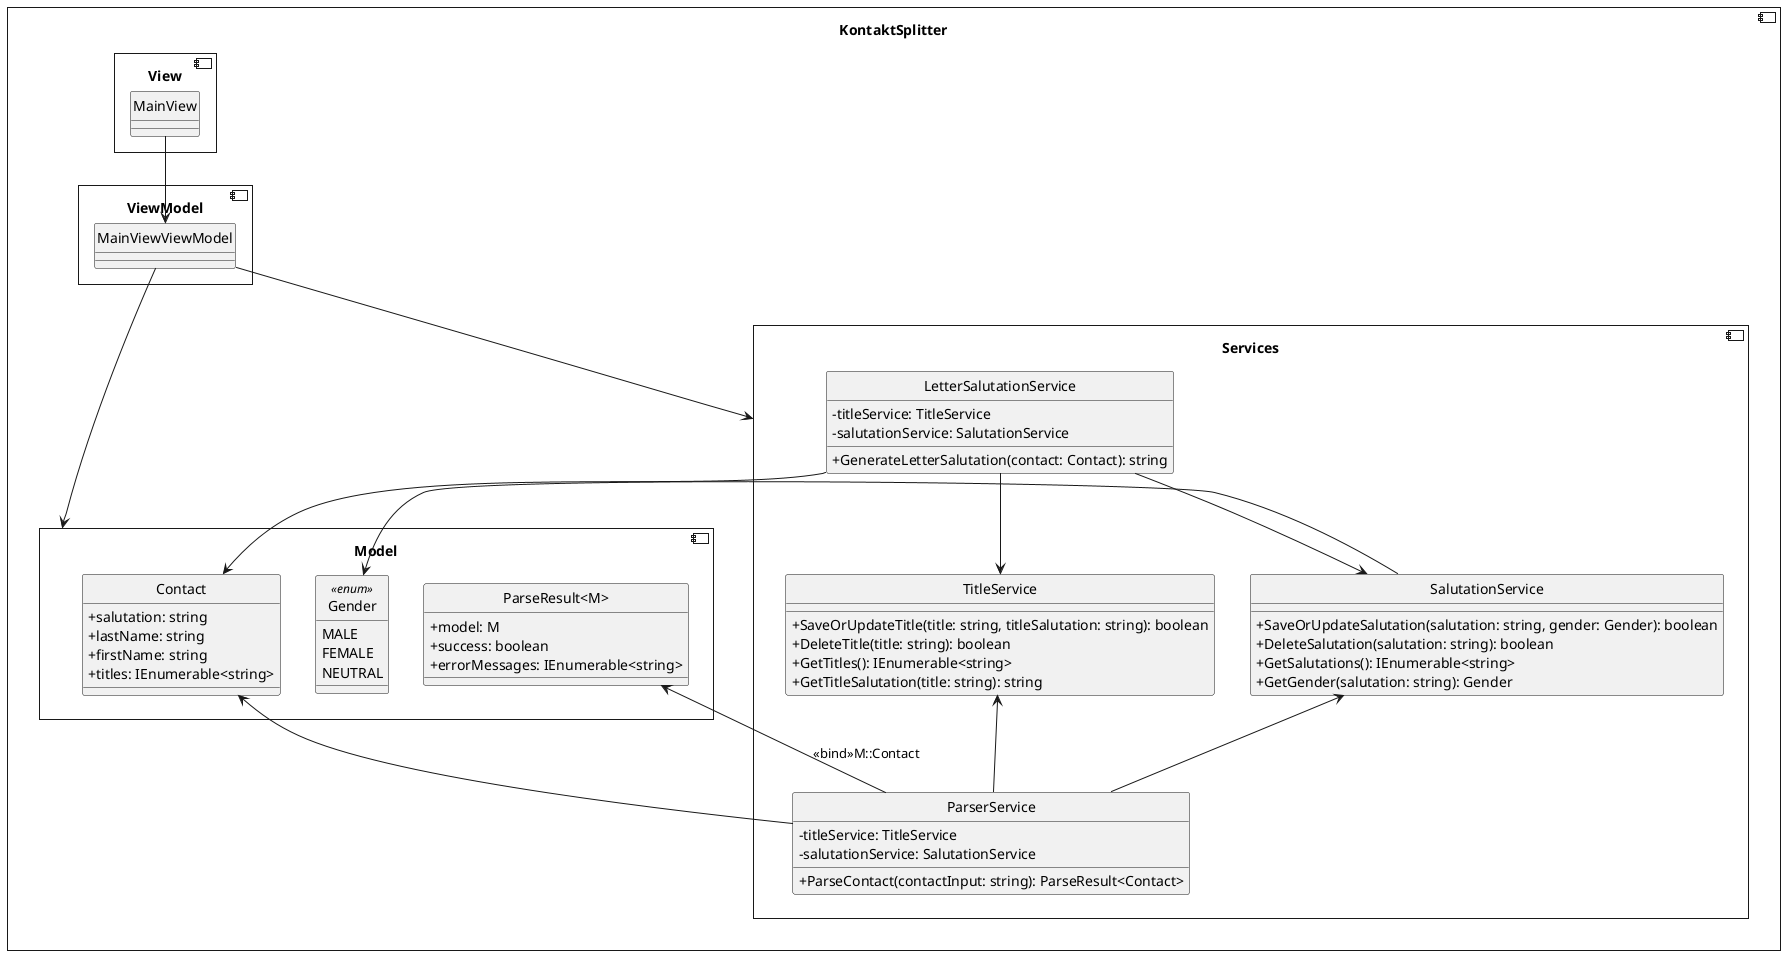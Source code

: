 @startuml Architektur_Grob
skinparam Style strictuml
skinparam genericDisplay old
skinparam classAttributeIconSize 0
skinparam monochrome true

component KontaktSplitter{

    component View{
        class MainView
    }

    component ViewModel{
        class MainViewViewModel{
            'ToDo Bindings
        }
    }

    component Model{
        class Contact{
            +salutation: string
            +lastName: string
            +firstName: string
            +titles: IEnumerable<string>
        }

        class ParseResult<M>{
            +model: M
            +success: boolean
            +errorMessages: IEnumerable<string>
        }

        enum Gender<<enum>>{
            MALE
            FEMALE
            NEUTRAL
        }
    }

    component Services{
        class TitleService{
            +SaveOrUpdateTitle(title: string, titleSalutation: string): boolean
            +DeleteTitle(title: string): boolean
            +GetTitles(): IEnumerable<string>
            +GetTitleSalutation(title: string): string
        }

        class SalutationService{
            +SaveOrUpdateSalutation(salutation: string, gender: Gender): boolean
            +DeleteSalutation(salutation: string): boolean
            +GetSalutations(): IEnumerable<string>
            +GetGender(salutation: string): Gender
        }

        class ParserService{
            -titleService: TitleService
            -salutationService: SalutationService
            +ParseContact(contactInput: string): ParseResult<Contact>
        }
        
        class LetterSalutationService{
            -titleService: TitleService
            -salutationService: SalutationService
            +GenerateLetterSalutation(contact: Contact): string
        }
    }
}



MainView --> MainViewViewModel

'MainViewViewModel --> ParserService
'MainViewViewModel --> LetterSalutationService
'MainViewViewModel --> Contact
'MainViewViewModel --> TitleService
'MainViewViewModel --> SalutationService
MainViewViewModel --> Model
MainViewViewModel --> Services

LetterSalutationService --> TitleService
LetterSalutationService --> SalutationService
LetterSalutationService --> Contact

TitleService <-- ParserService
SalutationService <-- ParserService
Contact <-- ParserService
ParseResult <-- ParserService:<<bind>>M::Contact

SalutationService --> Gender

@enduml